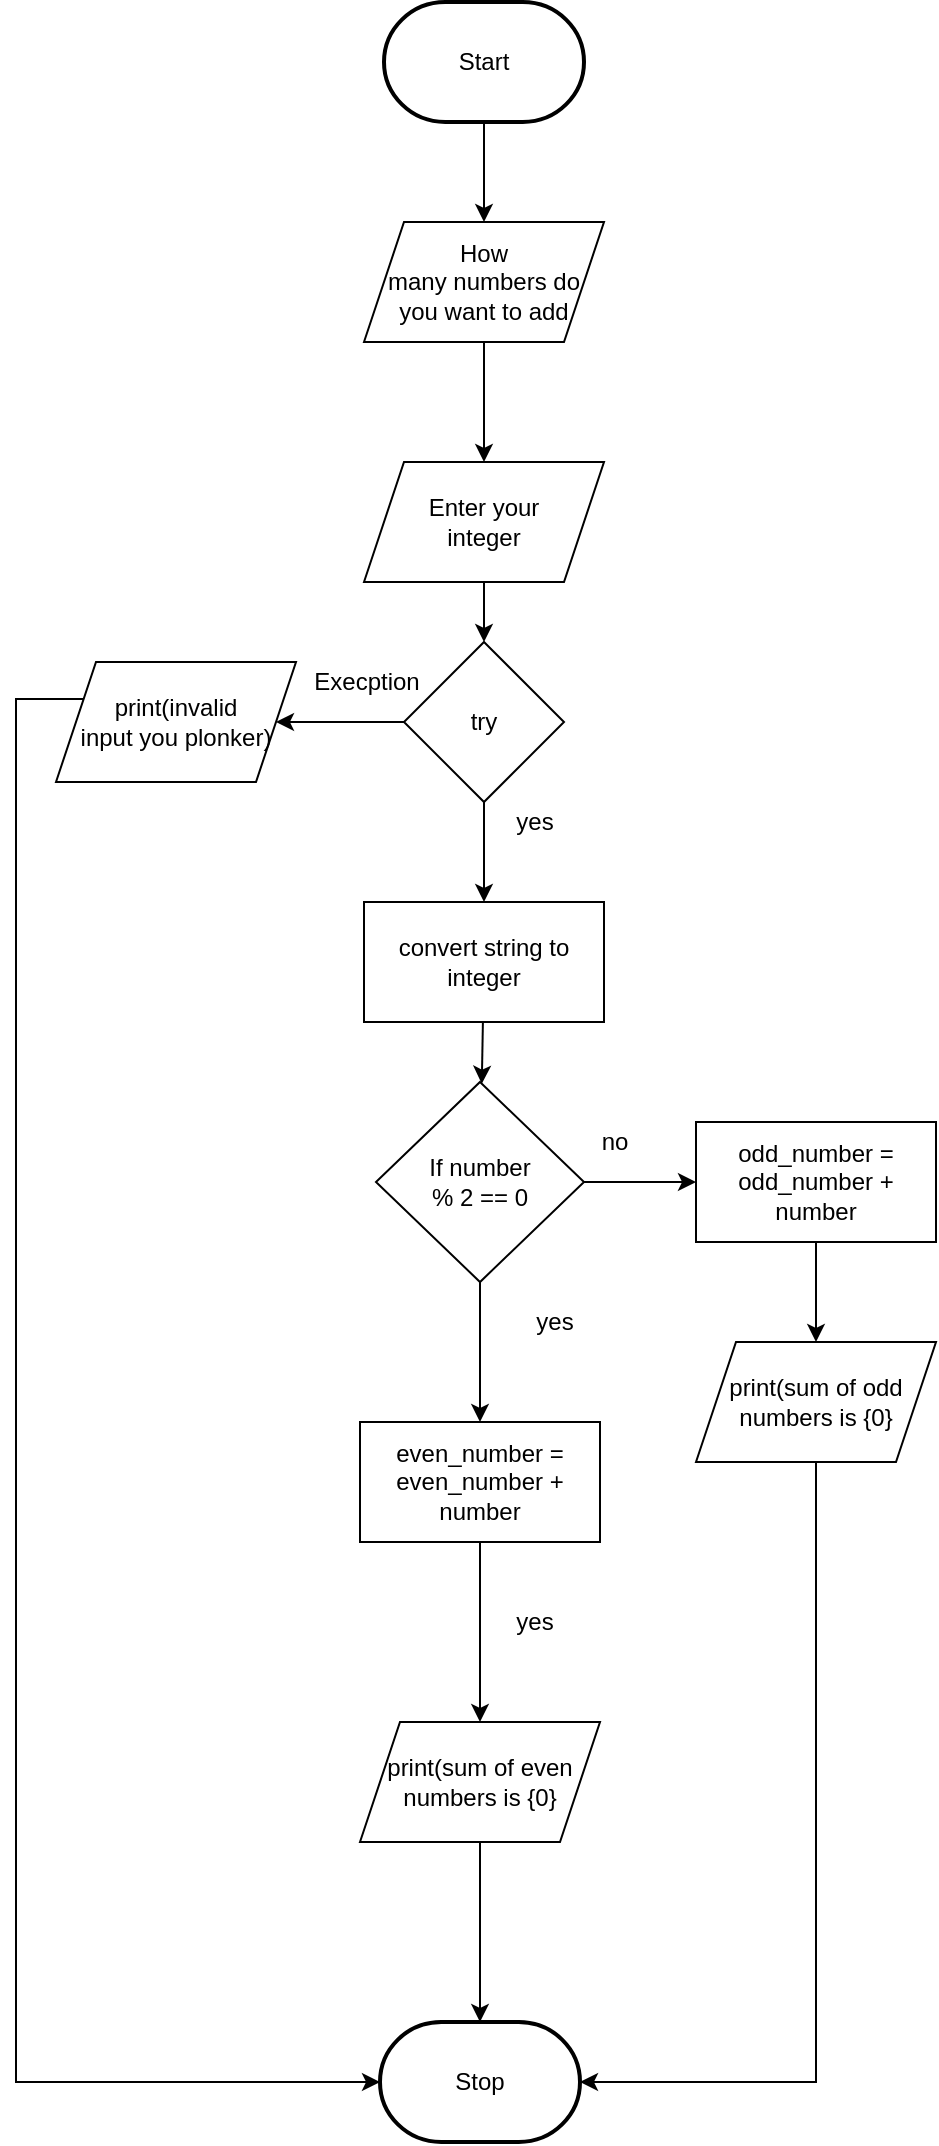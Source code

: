 <mxfile>
    <diagram id="pBK1guH4bu_zmOCUXD5L" name="Top Down">
        <mxGraphModel dx="434" dy="1550" grid="1" gridSize="10" guides="1" tooltips="1" connect="1" arrows="1" fold="1" page="1" pageScale="1" pageWidth="827" pageHeight="1169" math="0" shadow="0">
            <root>
                <mxCell id="0"/>
                <mxCell id="1" parent="0"/>
                <mxCell id="6" value="Stop" style="strokeWidth=2;html=1;shape=mxgraph.flowchart.terminator;whiteSpace=wrap;" parent="1" vertex="1">
                    <mxGeometry x="362" y="660" width="100" height="60" as="geometry"/>
                </mxCell>
                <mxCell id="62" style="edgeStyle=none;html=1;" parent="1" source="60" target="63" edge="1">
                    <mxGeometry relative="1" as="geometry">
                        <mxPoint x="414" y="-10" as="targetPoint"/>
                    </mxGeometry>
                </mxCell>
                <mxCell id="60" value="Enter your&lt;br&gt;integer" style="shape=parallelogram;perimeter=parallelogramPerimeter;whiteSpace=wrap;html=1;fixedSize=1;" parent="1" vertex="1">
                    <mxGeometry x="354" y="-120" width="120" height="60" as="geometry"/>
                </mxCell>
                <mxCell id="64" style="edgeStyle=none;html=1;" parent="1" source="63" edge="1">
                    <mxGeometry relative="1" as="geometry">
                        <mxPoint x="310" y="10" as="targetPoint"/>
                    </mxGeometry>
                </mxCell>
                <mxCell id="67" style="edgeStyle=none;html=1;" parent="1" source="63" edge="1">
                    <mxGeometry relative="1" as="geometry">
                        <mxPoint x="414" y="100" as="targetPoint"/>
                    </mxGeometry>
                </mxCell>
                <mxCell id="63" value="try" style="rhombus;whiteSpace=wrap;html=1;" parent="1" vertex="1">
                    <mxGeometry x="374" y="-30" width="80" height="80" as="geometry"/>
                </mxCell>
                <mxCell id="65" value="Execption" style="text;html=1;align=center;verticalAlign=middle;resizable=0;points=[];autosize=1;strokeColor=none;fillColor=none;" parent="1" vertex="1">
                    <mxGeometry x="320" y="-20" width="70" height="20" as="geometry"/>
                </mxCell>
                <mxCell id="83" style="edgeStyle=elbowEdgeStyle;rounded=0;html=1;entryX=0;entryY=0.5;entryDx=0;entryDy=0;entryPerimeter=0;exitX=0;exitY=0.25;exitDx=0;exitDy=0;" parent="1" source="66" target="6" edge="1">
                    <mxGeometry relative="1" as="geometry">
                        <Array as="points">
                            <mxPoint x="180" y="570"/>
                            <mxPoint x="190" y="310"/>
                            <mxPoint x="230" y="350"/>
                        </Array>
                    </mxGeometry>
                </mxCell>
                <mxCell id="66" value="print(invalid &lt;br&gt;input you plonker)" style="shape=parallelogram;perimeter=parallelogramPerimeter;whiteSpace=wrap;html=1;fixedSize=1;" parent="1" vertex="1">
                    <mxGeometry x="200" y="-20" width="120" height="60" as="geometry"/>
                </mxCell>
                <mxCell id="68" value="yes" style="text;html=1;align=center;verticalAlign=middle;resizable=0;points=[];autosize=1;strokeColor=none;fillColor=none;" parent="1" vertex="1">
                    <mxGeometry x="424" y="50" width="30" height="20" as="geometry"/>
                </mxCell>
                <mxCell id="71" style="edgeStyle=none;html=1;" parent="1" source="69" target="70" edge="1">
                    <mxGeometry relative="1" as="geometry"/>
                </mxCell>
                <mxCell id="69" value="convert string to integer" style="rounded=0;whiteSpace=wrap;html=1;" parent="1" vertex="1">
                    <mxGeometry x="354" y="100" width="120" height="60" as="geometry"/>
                </mxCell>
                <mxCell id="72" style="edgeStyle=none;html=1;" parent="1" source="70" edge="1">
                    <mxGeometry relative="1" as="geometry">
                        <mxPoint x="520" y="240" as="targetPoint"/>
                    </mxGeometry>
                </mxCell>
                <mxCell id="74" style="edgeStyle=none;html=1;entryX=0.5;entryY=0;entryDx=0;entryDy=0;" parent="1" source="70" edge="1" target="97">
                    <mxGeometry relative="1" as="geometry">
                        <mxPoint x="412" y="330" as="targetPoint"/>
                    </mxGeometry>
                </mxCell>
                <mxCell id="70" value="If&amp;nbsp;number &lt;br&gt;% 2 == 0" style="rhombus;whiteSpace=wrap;html=1;" parent="1" vertex="1">
                    <mxGeometry x="360" y="190" width="104" height="100" as="geometry"/>
                </mxCell>
                <mxCell id="75" value="yes" style="text;html=1;align=center;verticalAlign=middle;resizable=0;points=[];autosize=1;strokeColor=none;fillColor=none;" parent="1" vertex="1">
                    <mxGeometry x="434" y="300" width="30" height="20" as="geometry"/>
                </mxCell>
                <mxCell id="76" value="no" style="text;html=1;align=center;verticalAlign=middle;resizable=0;points=[];autosize=1;strokeColor=none;fillColor=none;" parent="1" vertex="1">
                    <mxGeometry x="464" y="210" width="30" height="20" as="geometry"/>
                </mxCell>
                <mxCell id="79" style="edgeStyle=none;html=1;exitX=0.5;exitY=1;exitDx=0;exitDy=0;" parent="1" source="97" edge="1">
                    <mxGeometry relative="1" as="geometry">
                        <mxPoint x="412" y="510" as="targetPoint"/>
                        <mxPoint x="412" y="450" as="sourcePoint"/>
                    </mxGeometry>
                </mxCell>
                <mxCell id="89" value="yes" style="text;html=1;align=center;verticalAlign=middle;resizable=0;points=[];autosize=1;strokeColor=none;fillColor=none;" parent="1" vertex="1">
                    <mxGeometry x="424" y="450" width="30" height="20" as="geometry"/>
                </mxCell>
                <mxCell id="95" style="edgeStyle=none;html=1;entryX=0.5;entryY=0;entryDx=0;entryDy=0;" edge="1" parent="1" source="93" target="94">
                    <mxGeometry relative="1" as="geometry"/>
                </mxCell>
                <mxCell id="93" value="Start" style="strokeWidth=2;html=1;shape=mxgraph.flowchart.terminator;whiteSpace=wrap;" vertex="1" parent="1">
                    <mxGeometry x="364" y="-350" width="100" height="60" as="geometry"/>
                </mxCell>
                <mxCell id="96" style="edgeStyle=none;html=1;" edge="1" parent="1" source="94" target="60">
                    <mxGeometry relative="1" as="geometry"/>
                </mxCell>
                <mxCell id="94" value="How &lt;br&gt;many numbers do you want to add" style="shape=parallelogram;perimeter=parallelogramPerimeter;whiteSpace=wrap;html=1;fixedSize=1;" vertex="1" parent="1">
                    <mxGeometry x="354" y="-240" width="120" height="60" as="geometry"/>
                </mxCell>
                <mxCell id="97" value="even_number = even_number + number" style="rounded=0;whiteSpace=wrap;html=1;" vertex="1" parent="1">
                    <mxGeometry x="352" y="360" width="120" height="60" as="geometry"/>
                </mxCell>
                <mxCell id="102" style="edgeStyle=none;html=1;entryX=0.5;entryY=0;entryDx=0;entryDy=0;" edge="1" parent="1" source="98" target="101">
                    <mxGeometry relative="1" as="geometry"/>
                </mxCell>
                <mxCell id="98" value="odd_number = odd_number + number" style="rounded=0;whiteSpace=wrap;html=1;" vertex="1" parent="1">
                    <mxGeometry x="520" y="210" width="120" height="60" as="geometry"/>
                </mxCell>
                <mxCell id="100" style="edgeStyle=none;html=1;entryX=0.5;entryY=0;entryDx=0;entryDy=0;entryPerimeter=0;" edge="1" parent="1" source="99" target="6">
                    <mxGeometry relative="1" as="geometry"/>
                </mxCell>
                <mxCell id="99" value="print(sum of even numbers is {0}" style="shape=parallelogram;perimeter=parallelogramPerimeter;whiteSpace=wrap;html=1;fixedSize=1;" vertex="1" parent="1">
                    <mxGeometry x="352" y="510" width="120" height="60" as="geometry"/>
                </mxCell>
                <mxCell id="103" style="edgeStyle=elbowEdgeStyle;html=1;entryX=1;entryY=0.5;entryDx=0;entryDy=0;entryPerimeter=0;rounded=0;" edge="1" parent="1" source="101" target="6">
                    <mxGeometry relative="1" as="geometry">
                        <Array as="points">
                            <mxPoint x="580" y="460"/>
                            <mxPoint x="570" y="540"/>
                        </Array>
                    </mxGeometry>
                </mxCell>
                <mxCell id="101" value="print(sum of odd numbers is {0}" style="shape=parallelogram;perimeter=parallelogramPerimeter;whiteSpace=wrap;html=1;fixedSize=1;" vertex="1" parent="1">
                    <mxGeometry x="520" y="320" width="120" height="60" as="geometry"/>
                </mxCell>
            </root>
        </mxGraphModel>
    </diagram>
</mxfile>